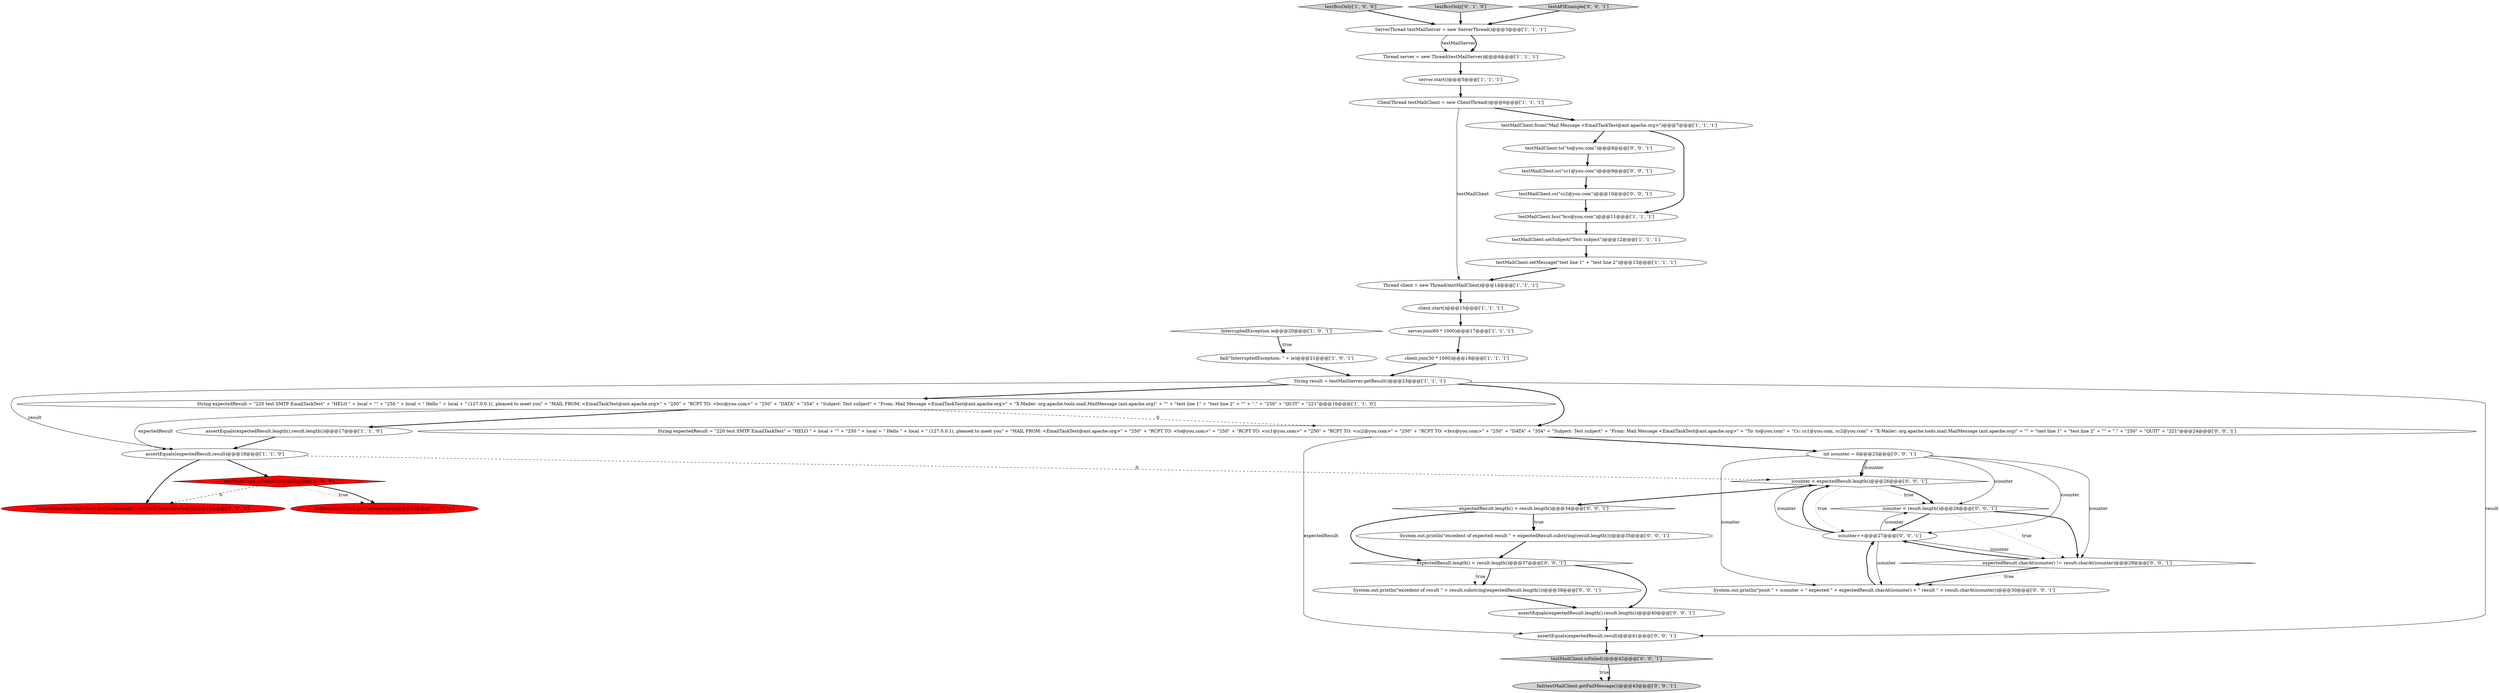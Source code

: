 digraph {
39 [style = filled, label = "testMailClient.to(\"to@you.com\")@@@8@@@['0', '0', '1']", fillcolor = white, shape = ellipse image = "AAA0AAABBB3BBB"];
14 [style = filled, label = "fail(\"InterruptedException: \" + ie)@@@21@@@['1', '0', '1']", fillcolor = white, shape = ellipse image = "AAA0AAABBB1BBB"];
16 [style = filled, label = "String expectedResult = \"220 test SMTP EmailTaskTest\" + \"HELO \" + local + \"\" + \"250 \" + local + \" Hello \" + local + \" (127.0.0.1(, pleased to meet you\" + \"MAIL FROM: <EmailTaskTest@ant.apache.org>\" + \"250\" + \"RCPT TO: <bcc@you.com>\" + \"250\" + \"DATA\" + \"354\" + \"Subject: Test subject\" + \"From: Mail Message <EmailTaskTest@ant.apache.org>\" + \"X-Mailer: org.apache.tools.mail.MailMessage (ant.apache.org)\" + \"\" + \"test line 1\" + \"test line 2\" + \"\" + \".\" + \"250\" + \"QUIT\" + \"221\"@@@16@@@['1', '1', '0']", fillcolor = white, shape = ellipse image = "AAA0AAABBB1BBB"];
40 [style = filled, label = "fail(testMailClient.getFailMessage())@@@43@@@['0', '0', '1']", fillcolor = lightgray, shape = ellipse image = "AAA0AAABBB3BBB"];
33 [style = filled, label = "testMailClient.cc(\"cc2@you.com\")@@@10@@@['0', '0', '1']", fillcolor = white, shape = ellipse image = "AAA0AAABBB3BBB"];
23 [style = filled, label = "expectedResult.length() < result.length()@@@37@@@['0', '0', '1']", fillcolor = white, shape = diamond image = "AAA0AAABBB3BBB"];
32 [style = filled, label = "icounter < result.length()@@@28@@@['0', '0', '1']", fillcolor = white, shape = diamond image = "AAA0AAABBB3BBB"];
9 [style = filled, label = "assertEquals(expectedResult.length(),result.length())@@@17@@@['1', '1', '0']", fillcolor = white, shape = ellipse image = "AAA0AAABBB1BBB"];
10 [style = filled, label = "testMailClient.isFailed()@@@24@@@['1', '0', '0']", fillcolor = red, shape = diamond image = "AAA1AAABBB1BBB"];
24 [style = filled, label = "System.out.println(\"excedent of result \" + result.substring(expectedResult.length()))@@@38@@@['0', '0', '1']", fillcolor = white, shape = ellipse image = "AAA0AAABBB3BBB"];
17 [style = filled, label = "server.join(60 * 1000)@@@17@@@['1', '1', '1']", fillcolor = white, shape = ellipse image = "AAA0AAABBB1BBB"];
37 [style = filled, label = "icounter++@@@27@@@['0', '0', '1']", fillcolor = white, shape = ellipse image = "AAA0AAABBB3BBB"];
6 [style = filled, label = "assertEquals(expectedResult,result)@@@18@@@['1', '1', '0']", fillcolor = white, shape = ellipse image = "AAA0AAABBB1BBB"];
3 [style = filled, label = "fail(testMailClient.getFailMessage())@@@25@@@['1', '0', '0']", fillcolor = red, shape = ellipse image = "AAA1AAABBB1BBB"];
29 [style = filled, label = "expectedResult.length() > result.length()@@@34@@@['0', '0', '1']", fillcolor = white, shape = diamond image = "AAA0AAABBB3BBB"];
25 [style = filled, label = "assertEquals(expectedResult,result)@@@41@@@['0', '0', '1']", fillcolor = white, shape = ellipse image = "AAA0AAABBB3BBB"];
0 [style = filled, label = "testMailClient.from(\"Mail Message <EmailTaskTest@ant.apache.org>\")@@@7@@@['1', '1', '1']", fillcolor = white, shape = ellipse image = "AAA0AAABBB1BBB"];
1 [style = filled, label = "testMailClient.setSubject(\"Test subject\")@@@12@@@['1', '1', '1']", fillcolor = white, shape = ellipse image = "AAA0AAABBB1BBB"];
20 [style = filled, label = "client.join(30 * 1000)@@@18@@@['1', '1', '1']", fillcolor = white, shape = ellipse image = "AAA0AAABBB1BBB"];
21 [style = filled, label = "assertFalse(testMailClient.getFailMessage(),testMailClient.isFailed())@@@19@@@['0', '1', '0']", fillcolor = red, shape = ellipse image = "AAA1AAABBB2BBB"];
41 [style = filled, label = "assertEquals(expectedResult.length(),result.length())@@@40@@@['0', '0', '1']", fillcolor = white, shape = ellipse image = "AAA0AAABBB3BBB"];
13 [style = filled, label = "testMailClient.bcc(\"bcc@you.com\")@@@11@@@['1', '1', '1']", fillcolor = white, shape = ellipse image = "AAA0AAABBB1BBB"];
15 [style = filled, label = "testBccOnly['1', '0', '0']", fillcolor = lightgray, shape = diamond image = "AAA0AAABBB1BBB"];
30 [style = filled, label = "testMailClient.cc(\"cc1@you.com\")@@@9@@@['0', '0', '1']", fillcolor = white, shape = ellipse image = "AAA0AAABBB3BBB"];
18 [style = filled, label = "ClientThread testMailClient = new ClientThread()@@@6@@@['1', '1', '1']", fillcolor = white, shape = ellipse image = "AAA0AAABBB1BBB"];
27 [style = filled, label = "expectedResult.charAt(icounter) != result.charAt(icounter)@@@29@@@['0', '0', '1']", fillcolor = white, shape = diamond image = "AAA0AAABBB3BBB"];
7 [style = filled, label = "server.start()@@@5@@@['1', '1', '1']", fillcolor = white, shape = ellipse image = "AAA0AAABBB1BBB"];
2 [style = filled, label = "InterruptedException ie@@@20@@@['1', '0', '1']", fillcolor = white, shape = diamond image = "AAA0AAABBB1BBB"];
34 [style = filled, label = "icounter < expectedResult.length()@@@26@@@['0', '0', '1']", fillcolor = white, shape = diamond image = "AAA0AAABBB3BBB"];
28 [style = filled, label = "System.out.println(\"posit \" + icounter + \" expected \" + expectedResult.charAt(icounter) + \" result \" + result.charAt(icounter))@@@30@@@['0', '0', '1']", fillcolor = white, shape = ellipse image = "AAA0AAABBB3BBB"];
11 [style = filled, label = "Thread client = new Thread(testMailClient)@@@14@@@['1', '1', '1']", fillcolor = white, shape = ellipse image = "AAA0AAABBB1BBB"];
26 [style = filled, label = "int icounter = 0@@@25@@@['0', '0', '1']", fillcolor = white, shape = ellipse image = "AAA0AAABBB3BBB"];
31 [style = filled, label = "String expectedResult = \"220 test SMTP EmailTaskTest\" + \"HELO \" + local + \"\" + \"250 \" + local + \" Hello \" + local + \" (127.0.0.1(, pleased to meet you\" + \"MAIL FROM: <EmailTaskTest@ant.apache.org>\" + \"250\" + \"RCPT TO: <to@you.com>\" + \"250\" + \"RCPT TO: <cc1@you.com>\" + \"250\" + \"RCPT TO: <cc2@you.com>\" + \"250\" + \"RCPT TO: <bcc@you.com>\" + \"250\" + \"DATA\" + \"354\" + \"Subject: Test subject\" + \"From: Mail Message <EmailTaskTest@ant.apache.org>\" + \"To: to@you.com\" + \"Cc: cc1@you.com, cc2@you.com\" + \"X-Mailer: org.apache.tools.mail.MailMessage (ant.apache.org)\" + \"\" + \"test line 1\" + \"test line 2\" + \"\" + \".\" + \"250\" + \"QUIT\" + \"221\"@@@24@@@['0', '0', '1']", fillcolor = white, shape = ellipse image = "AAA0AAABBB3BBB"];
19 [style = filled, label = "testMailClient.setMessage(\"test line 1\" + \"test line 2\")@@@13@@@['1', '1', '1']", fillcolor = white, shape = ellipse image = "AAA0AAABBB1BBB"];
36 [style = filled, label = "System.out.println(\"excedent of expected result \" + expectedResult.substring(result.length()))@@@35@@@['0', '0', '1']", fillcolor = white, shape = ellipse image = "AAA0AAABBB3BBB"];
22 [style = filled, label = "testBccOnly['0', '1', '0']", fillcolor = lightgray, shape = diamond image = "AAA0AAABBB2BBB"];
12 [style = filled, label = "String result = testMailServer.getResult()@@@23@@@['1', '1', '1']", fillcolor = white, shape = ellipse image = "AAA0AAABBB1BBB"];
5 [style = filled, label = "client.start()@@@15@@@['1', '1', '1']", fillcolor = white, shape = ellipse image = "AAA0AAABBB1BBB"];
38 [style = filled, label = "testAPIExample['0', '0', '1']", fillcolor = lightgray, shape = diamond image = "AAA0AAABBB3BBB"];
4 [style = filled, label = "Thread server = new Thread(testMailServer)@@@4@@@['1', '1', '1']", fillcolor = white, shape = ellipse image = "AAA0AAABBB1BBB"];
35 [style = filled, label = "testMailClient.isFailed()@@@42@@@['0', '0', '1']", fillcolor = lightgray, shape = diamond image = "AAA0AAABBB3BBB"];
8 [style = filled, label = "ServerThread testMailServer = new ServerThread()@@@3@@@['1', '1', '1']", fillcolor = white, shape = ellipse image = "AAA0AAABBB1BBB"];
29->36 [style = bold, label=""];
12->25 [style = solid, label="result"];
34->32 [style = dotted, label="true"];
8->4 [style = solid, label="testMailServer"];
34->29 [style = bold, label=""];
18->11 [style = solid, label="testMailClient"];
28->37 [style = bold, label=""];
35->40 [style = dotted, label="true"];
10->21 [style = dashed, label="0"];
32->37 [style = bold, label=""];
0->13 [style = bold, label=""];
30->33 [style = bold, label=""];
16->31 [style = dashed, label="0"];
12->6 [style = solid, label="result"];
6->21 [style = bold, label=""];
27->28 [style = bold, label=""];
37->27 [style = solid, label="icounter"];
26->34 [style = bold, label=""];
10->3 [style = dotted, label="true"];
10->3 [style = bold, label=""];
32->27 [style = bold, label=""];
19->11 [style = bold, label=""];
12->16 [style = bold, label=""];
12->31 [style = bold, label=""];
29->23 [style = bold, label=""];
6->34 [style = dashed, label="0"];
23->41 [style = bold, label=""];
26->28 [style = solid, label="icounter"];
25->35 [style = bold, label=""];
5->17 [style = bold, label=""];
33->13 [style = bold, label=""];
26->27 [style = solid, label="icounter"];
4->7 [style = bold, label=""];
13->1 [style = bold, label=""];
24->41 [style = bold, label=""];
37->32 [style = solid, label="icounter"];
9->6 [style = bold, label=""];
16->6 [style = solid, label="expectedResult"];
22->8 [style = bold, label=""];
39->30 [style = bold, label=""];
27->28 [style = dotted, label="true"];
35->40 [style = bold, label=""];
11->5 [style = bold, label=""];
31->26 [style = bold, label=""];
27->37 [style = bold, label=""];
23->24 [style = bold, label=""];
0->39 [style = bold, label=""];
32->27 [style = dotted, label="true"];
37->34 [style = solid, label="icounter"];
36->23 [style = bold, label=""];
26->34 [style = solid, label="icounter"];
37->34 [style = bold, label=""];
6->10 [style = bold, label=""];
14->12 [style = bold, label=""];
2->14 [style = bold, label=""];
20->12 [style = bold, label=""];
7->18 [style = bold, label=""];
26->32 [style = solid, label="icounter"];
2->14 [style = dotted, label="true"];
34->32 [style = bold, label=""];
41->25 [style = bold, label=""];
38->8 [style = bold, label=""];
8->4 [style = bold, label=""];
1->19 [style = bold, label=""];
37->28 [style = solid, label="icounter"];
34->37 [style = dotted, label="true"];
29->36 [style = dotted, label="true"];
18->0 [style = bold, label=""];
16->9 [style = bold, label=""];
15->8 [style = bold, label=""];
26->37 [style = solid, label="icounter"];
23->24 [style = dotted, label="true"];
31->25 [style = solid, label="expectedResult"];
17->20 [style = bold, label=""];
}
